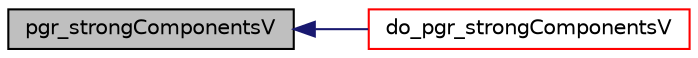 digraph "pgr_strongComponentsV"
{
  edge [fontname="Helvetica",fontsize="10",labelfontname="Helvetica",labelfontsize="10"];
  node [fontname="Helvetica",fontsize="10",shape=record];
  rankdir="LR";
  Node1 [label="pgr_strongComponentsV",height=0.2,width=0.4,color="black", fillcolor="grey75", style="filled" fontcolor="black"];
  Node1 -> Node2 [dir="back",color="midnightblue",fontsize="10",style="solid",fontname="Helvetica"];
  Node2 [label="do_pgr_strongComponentsV",height=0.2,width=0.4,color="red", fillcolor="white", style="filled",URL="$strongComponentsV__driver_8h.html#ad68558d5bb4d211252bbf0576756b191"];
}
